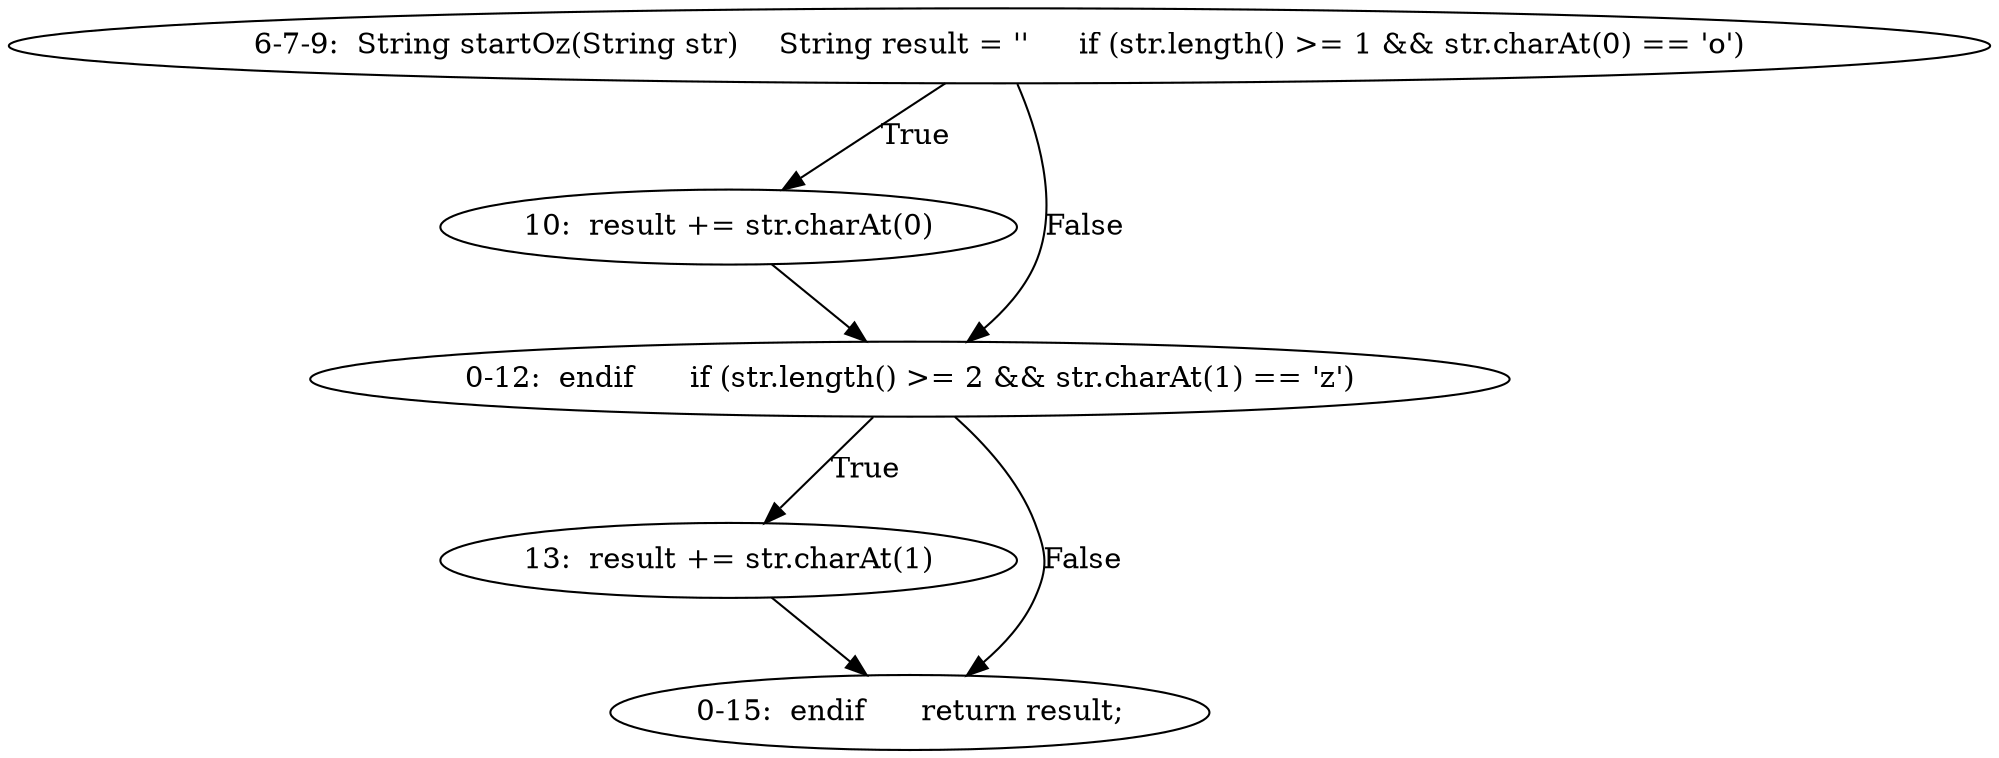 digraph result_test { 
// graph-vertices
  a2  [label="6-7-9:  String startOz(String str)	String result = ''	if (str.length() >= 1 && str.charAt(0) == 'o')"]; 
  3  [label="10:  result += str.charAt(0)"]; 
  a3  [label="0-12:  endif	if (str.length() >= 2 && str.charAt(1) == 'z')"]; 
  6  [label="13:  result += str.charAt(1)"]; 
  a4  [label="0-15:  endif	return result;"]; 
// graph-edges
  a2 -> 3  [label="True"]; 
  3 -> a3;
  a2 -> a3  [label="False"]; 
  a3 -> 6  [label="True"]; 
  6 -> a4;
  a3 -> a4  [label="False"]; 
}